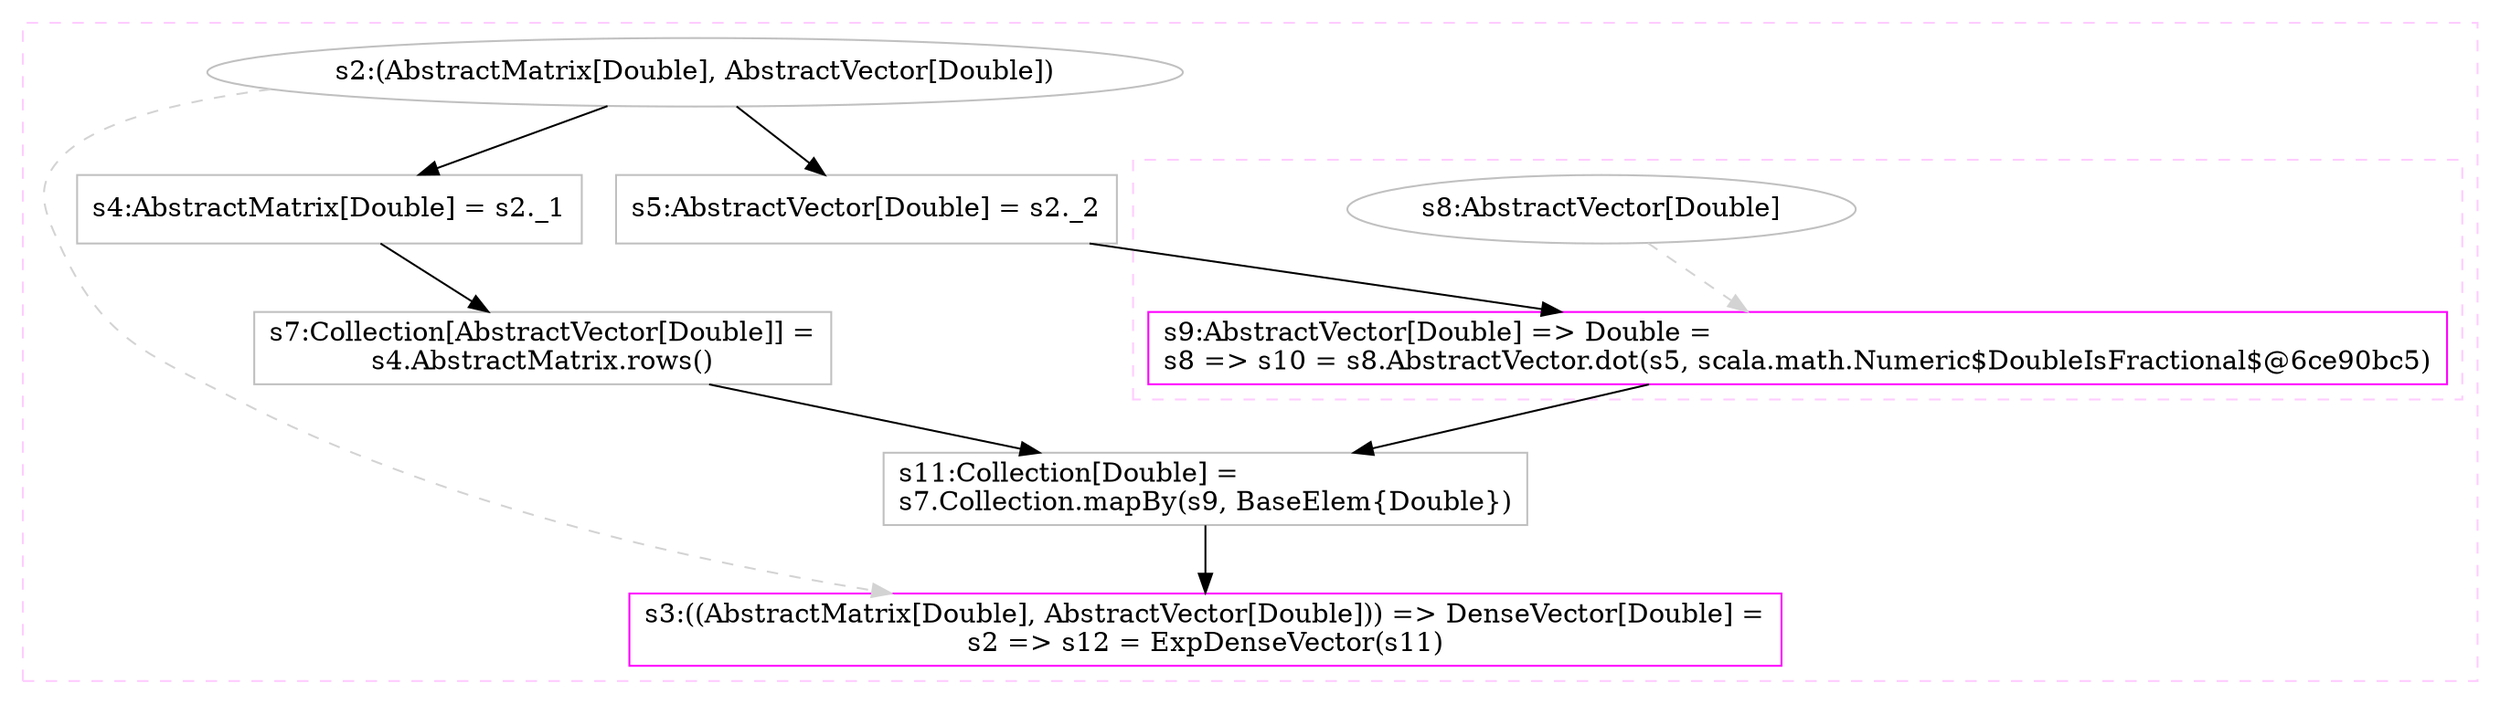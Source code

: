 digraph "aamvm.dot" {
concentrate=true

subgraph cluster_s3 {
style=dashed; color="#FFCCFF"
"s2" [
label="s2:(AbstractMatrix[Double], AbstractVector[Double])"
color=gray
]
"s3" [
label="s3:((AbstractMatrix[Double], AbstractVector[Double])) => DenseVector[Double] =\ls2 => s12 = ExpDenseVector(s11)"
shape=box,color=magenta,tooltip="s3:((AbstractMatrix[Double], AbstractVector[Double])) => DenseVector[Double]"
]
{rank=source; s2}
"s4" [
label="s4:AbstractMatrix[Double] = s2._1"
shape=box,color=gray,tooltip="s4:AbstractMatrix[Double]"
]
"s7" [
label="s7:Collection[AbstractVector[Double]] =\ls4.AbstractMatrix.rows()"
shape=box,color=gray,tooltip="s7:Collection[AbstractVector[Double]]"
]
"s5" [
label="s5:AbstractVector[Double] = s2._2"
shape=box,color=gray,tooltip="s5:AbstractVector[Double]"
]
subgraph cluster_s9 {
style=dashed; color="#FFCCFF"
"s8" [
label="s8:AbstractVector[Double]"
color=gray
]
"s9" [
label="s9:AbstractVector[Double] => Double =\ls8 => s10 = s8.AbstractVector.dot(s5, scala.math.Numeric$DoubleIsFractional$@6ce90bc5)"
shape=box,color=magenta,tooltip="s9:AbstractVector[Double] => Double"
]
{rank=source; s8}
{rank=sink; s9}
}
"s11" [
label="s11:Collection[Double] =\ls7.Collection.mapBy(s9, BaseElem{Double})"
shape=box,color=gray,tooltip="s11:Collection[Double]"
]
{rank=sink; s3}
}
"s2" -> "s4" [style=solid]
"s4" -> "s7" [style=solid]
"s7" -> "s11" [style=solid]
"s9" -> "s11" [style=solid]
"s2" -> "s3" [style=dashed, color=lightgray, weight=0]
"s11" -> "s3" [style=solid]
"s2" -> "s5" [style=solid]
"s8" -> "s9" [style=dashed, color=lightgray, weight=0]
"s8" -> "s9" [style=solid]
"s5" -> "s9" [style=solid]
}
